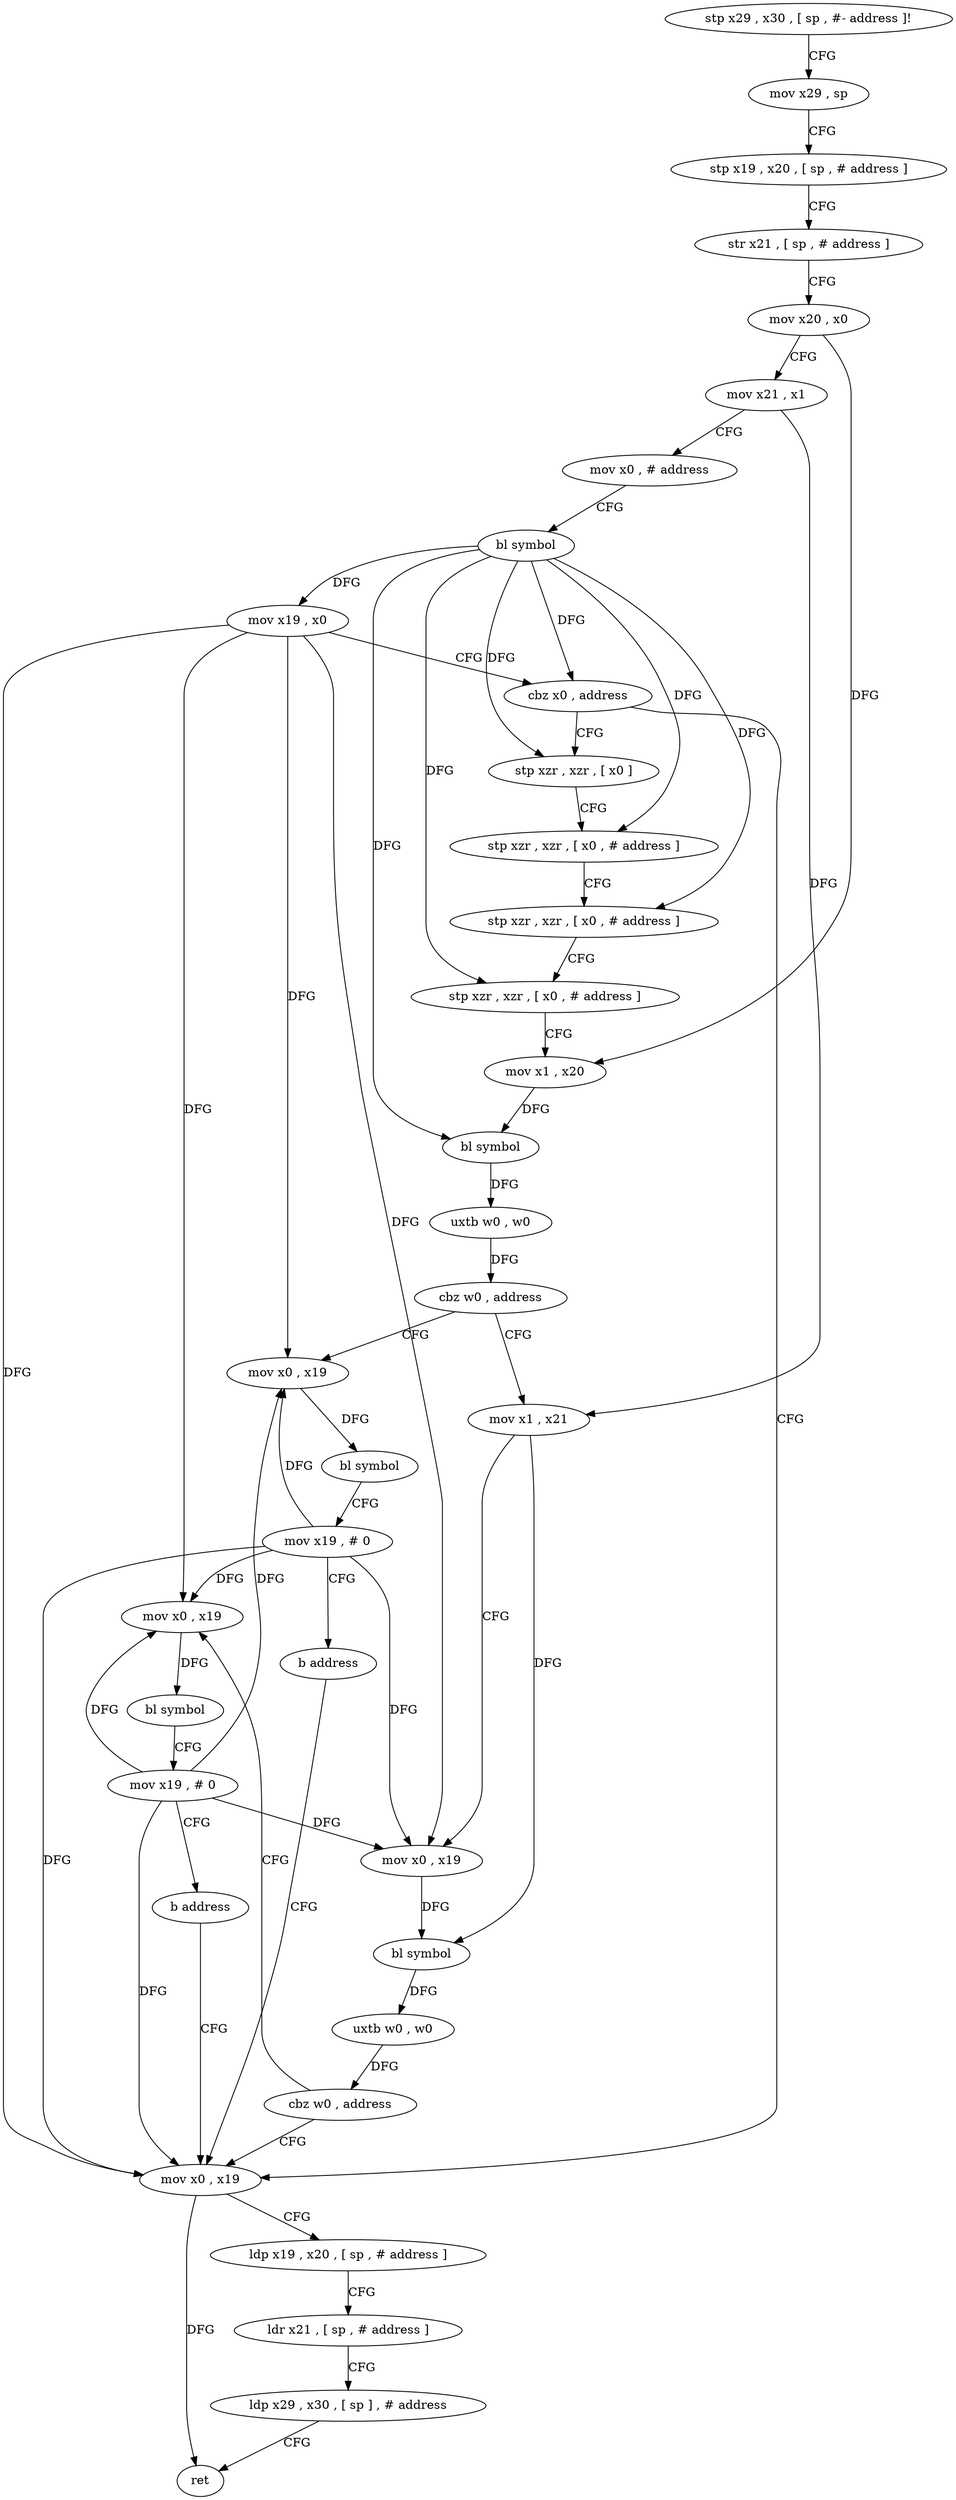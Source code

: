 digraph "func" {
"84132" [label = "stp x29 , x30 , [ sp , #- address ]!" ]
"84136" [label = "mov x29 , sp" ]
"84140" [label = "stp x19 , x20 , [ sp , # address ]" ]
"84144" [label = "str x21 , [ sp , # address ]" ]
"84148" [label = "mov x20 , x0" ]
"84152" [label = "mov x21 , x1" ]
"84156" [label = "mov x0 , # address" ]
"84160" [label = "bl symbol" ]
"84164" [label = "mov x19 , x0" ]
"84168" [label = "cbz x0 , address" ]
"84224" [label = "mov x0 , x19" ]
"84172" [label = "stp xzr , xzr , [ x0 ]" ]
"84228" [label = "ldp x19 , x20 , [ sp , # address ]" ]
"84232" [label = "ldr x21 , [ sp , # address ]" ]
"84236" [label = "ldp x29 , x30 , [ sp ] , # address" ]
"84240" [label = "ret" ]
"84176" [label = "stp xzr , xzr , [ x0 , # address ]" ]
"84180" [label = "stp xzr , xzr , [ x0 , # address ]" ]
"84184" [label = "stp xzr , xzr , [ x0 , # address ]" ]
"84188" [label = "mov x1 , x20" ]
"84192" [label = "bl symbol" ]
"84196" [label = "uxtb w0 , w0" ]
"84200" [label = "cbz w0 , address" ]
"84244" [label = "mov x0 , x19" ]
"84204" [label = "mov x1 , x21" ]
"84248" [label = "bl symbol" ]
"84252" [label = "mov x19 , # 0" ]
"84256" [label = "b address" ]
"84208" [label = "mov x0 , x19" ]
"84212" [label = "bl symbol" ]
"84216" [label = "uxtb w0 , w0" ]
"84220" [label = "cbz w0 , address" ]
"84260" [label = "mov x0 , x19" ]
"84264" [label = "bl symbol" ]
"84268" [label = "mov x19 , # 0" ]
"84272" [label = "b address" ]
"84132" -> "84136" [ label = "CFG" ]
"84136" -> "84140" [ label = "CFG" ]
"84140" -> "84144" [ label = "CFG" ]
"84144" -> "84148" [ label = "CFG" ]
"84148" -> "84152" [ label = "CFG" ]
"84148" -> "84188" [ label = "DFG" ]
"84152" -> "84156" [ label = "CFG" ]
"84152" -> "84204" [ label = "DFG" ]
"84156" -> "84160" [ label = "CFG" ]
"84160" -> "84164" [ label = "DFG" ]
"84160" -> "84168" [ label = "DFG" ]
"84160" -> "84172" [ label = "DFG" ]
"84160" -> "84176" [ label = "DFG" ]
"84160" -> "84180" [ label = "DFG" ]
"84160" -> "84184" [ label = "DFG" ]
"84160" -> "84192" [ label = "DFG" ]
"84164" -> "84168" [ label = "CFG" ]
"84164" -> "84224" [ label = "DFG" ]
"84164" -> "84244" [ label = "DFG" ]
"84164" -> "84208" [ label = "DFG" ]
"84164" -> "84260" [ label = "DFG" ]
"84168" -> "84224" [ label = "CFG" ]
"84168" -> "84172" [ label = "CFG" ]
"84224" -> "84228" [ label = "CFG" ]
"84224" -> "84240" [ label = "DFG" ]
"84172" -> "84176" [ label = "CFG" ]
"84228" -> "84232" [ label = "CFG" ]
"84232" -> "84236" [ label = "CFG" ]
"84236" -> "84240" [ label = "CFG" ]
"84176" -> "84180" [ label = "CFG" ]
"84180" -> "84184" [ label = "CFG" ]
"84184" -> "84188" [ label = "CFG" ]
"84188" -> "84192" [ label = "DFG" ]
"84192" -> "84196" [ label = "DFG" ]
"84196" -> "84200" [ label = "DFG" ]
"84200" -> "84244" [ label = "CFG" ]
"84200" -> "84204" [ label = "CFG" ]
"84244" -> "84248" [ label = "DFG" ]
"84204" -> "84208" [ label = "CFG" ]
"84204" -> "84212" [ label = "DFG" ]
"84248" -> "84252" [ label = "CFG" ]
"84252" -> "84256" [ label = "CFG" ]
"84252" -> "84224" [ label = "DFG" ]
"84252" -> "84244" [ label = "DFG" ]
"84252" -> "84208" [ label = "DFG" ]
"84252" -> "84260" [ label = "DFG" ]
"84256" -> "84224" [ label = "CFG" ]
"84208" -> "84212" [ label = "DFG" ]
"84212" -> "84216" [ label = "DFG" ]
"84216" -> "84220" [ label = "DFG" ]
"84220" -> "84260" [ label = "CFG" ]
"84220" -> "84224" [ label = "CFG" ]
"84260" -> "84264" [ label = "DFG" ]
"84264" -> "84268" [ label = "CFG" ]
"84268" -> "84272" [ label = "CFG" ]
"84268" -> "84224" [ label = "DFG" ]
"84268" -> "84244" [ label = "DFG" ]
"84268" -> "84208" [ label = "DFG" ]
"84268" -> "84260" [ label = "DFG" ]
"84272" -> "84224" [ label = "CFG" ]
}
